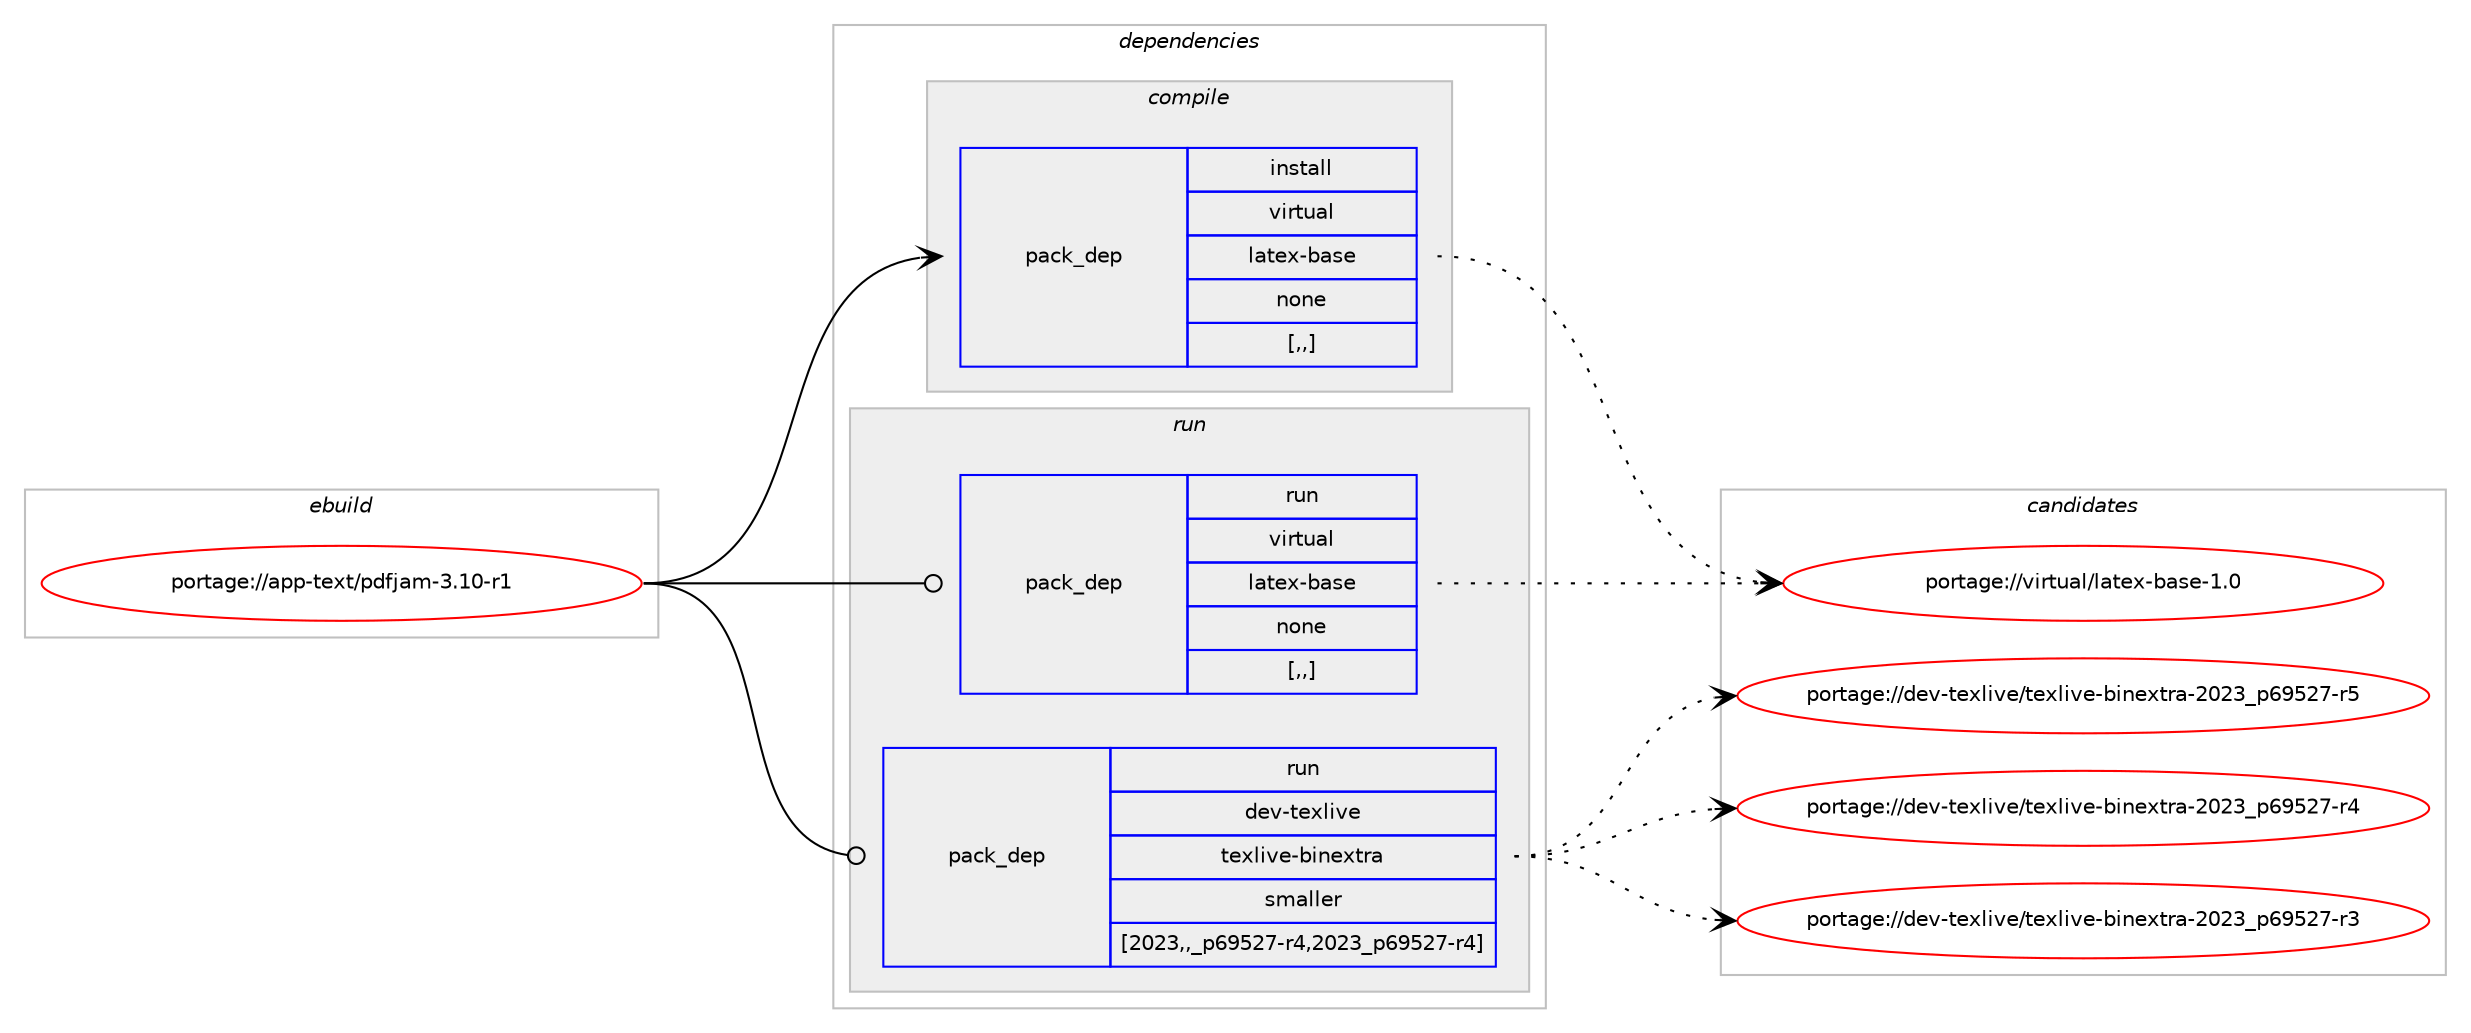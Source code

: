 digraph prolog {

# *************
# Graph options
# *************

newrank=true;
concentrate=true;
compound=true;
graph [rankdir=LR,fontname=Helvetica,fontsize=10,ranksep=1.5];#, ranksep=2.5, nodesep=0.2];
edge  [arrowhead=vee];
node  [fontname=Helvetica,fontsize=10];

# **********
# The ebuild
# **********

subgraph cluster_leftcol {
color=gray;
label=<<i>ebuild</i>>;
id [label="portage://app-text/pdfjam-3.10-r1", color=red, width=4, href="../app-text/pdfjam-3.10-r1.svg"];
}

# ****************
# The dependencies
# ****************

subgraph cluster_midcol {
color=gray;
label=<<i>dependencies</i>>;
subgraph cluster_compile {
fillcolor="#eeeeee";
style=filled;
label=<<i>compile</i>>;
subgraph pack401575 {
dependency550931 [label=<<TABLE BORDER="0" CELLBORDER="1" CELLSPACING="0" CELLPADDING="4" WIDTH="220"><TR><TD ROWSPAN="6" CELLPADDING="30">pack_dep</TD></TR><TR><TD WIDTH="110">install</TD></TR><TR><TD>virtual</TD></TR><TR><TD>latex-base</TD></TR><TR><TD>none</TD></TR><TR><TD>[,,]</TD></TR></TABLE>>, shape=none, color=blue];
}
id:e -> dependency550931:w [weight=20,style="solid",arrowhead="vee"];
}
subgraph cluster_compileandrun {
fillcolor="#eeeeee";
style=filled;
label=<<i>compile and run</i>>;
}
subgraph cluster_run {
fillcolor="#eeeeee";
style=filled;
label=<<i>run</i>>;
subgraph pack401576 {
dependency550932 [label=<<TABLE BORDER="0" CELLBORDER="1" CELLSPACING="0" CELLPADDING="4" WIDTH="220"><TR><TD ROWSPAN="6" CELLPADDING="30">pack_dep</TD></TR><TR><TD WIDTH="110">run</TD></TR><TR><TD>virtual</TD></TR><TR><TD>latex-base</TD></TR><TR><TD>none</TD></TR><TR><TD>[,,]</TD></TR></TABLE>>, shape=none, color=blue];
}
id:e -> dependency550932:w [weight=20,style="solid",arrowhead="odot"];
subgraph pack401577 {
dependency550933 [label=<<TABLE BORDER="0" CELLBORDER="1" CELLSPACING="0" CELLPADDING="4" WIDTH="220"><TR><TD ROWSPAN="6" CELLPADDING="30">pack_dep</TD></TR><TR><TD WIDTH="110">run</TD></TR><TR><TD>dev-texlive</TD></TR><TR><TD>texlive-binextra</TD></TR><TR><TD>smaller</TD></TR><TR><TD>[2023,,_p69527-r4,2023_p69527-r4]</TD></TR></TABLE>>, shape=none, color=blue];
}
id:e -> dependency550933:w [weight=20,style="solid",arrowhead="odot"];
}
}

# **************
# The candidates
# **************

subgraph cluster_choices {
rank=same;
color=gray;
label=<<i>candidates</i>>;

subgraph choice401575 {
color=black;
nodesep=1;
choice11810511411611797108471089711610112045989711510145494648 [label="portage://virtual/latex-base-1.0", color=red, width=4,href="../virtual/latex-base-1.0.svg"];
dependency550931:e -> choice11810511411611797108471089711610112045989711510145494648:w [style=dotted,weight="100"];
}
subgraph choice401576 {
color=black;
nodesep=1;
choice11810511411611797108471089711610112045989711510145494648 [label="portage://virtual/latex-base-1.0", color=red, width=4,href="../virtual/latex-base-1.0.svg"];
dependency550932:e -> choice11810511411611797108471089711610112045989711510145494648:w [style=dotted,weight="100"];
}
subgraph choice401577 {
color=black;
nodesep=1;
choice100101118451161011201081051181014711610112010810511810145981051101011201161149745504850519511254575350554511453 [label="portage://dev-texlive/texlive-binextra-2023_p69527-r5", color=red, width=4,href="../dev-texlive/texlive-binextra-2023_p69527-r5.svg"];
choice100101118451161011201081051181014711610112010810511810145981051101011201161149745504850519511254575350554511452 [label="portage://dev-texlive/texlive-binextra-2023_p69527-r4", color=red, width=4,href="../dev-texlive/texlive-binextra-2023_p69527-r4.svg"];
choice100101118451161011201081051181014711610112010810511810145981051101011201161149745504850519511254575350554511451 [label="portage://dev-texlive/texlive-binextra-2023_p69527-r3", color=red, width=4,href="../dev-texlive/texlive-binextra-2023_p69527-r3.svg"];
dependency550933:e -> choice100101118451161011201081051181014711610112010810511810145981051101011201161149745504850519511254575350554511453:w [style=dotted,weight="100"];
dependency550933:e -> choice100101118451161011201081051181014711610112010810511810145981051101011201161149745504850519511254575350554511452:w [style=dotted,weight="100"];
dependency550933:e -> choice100101118451161011201081051181014711610112010810511810145981051101011201161149745504850519511254575350554511451:w [style=dotted,weight="100"];
}
}

}
